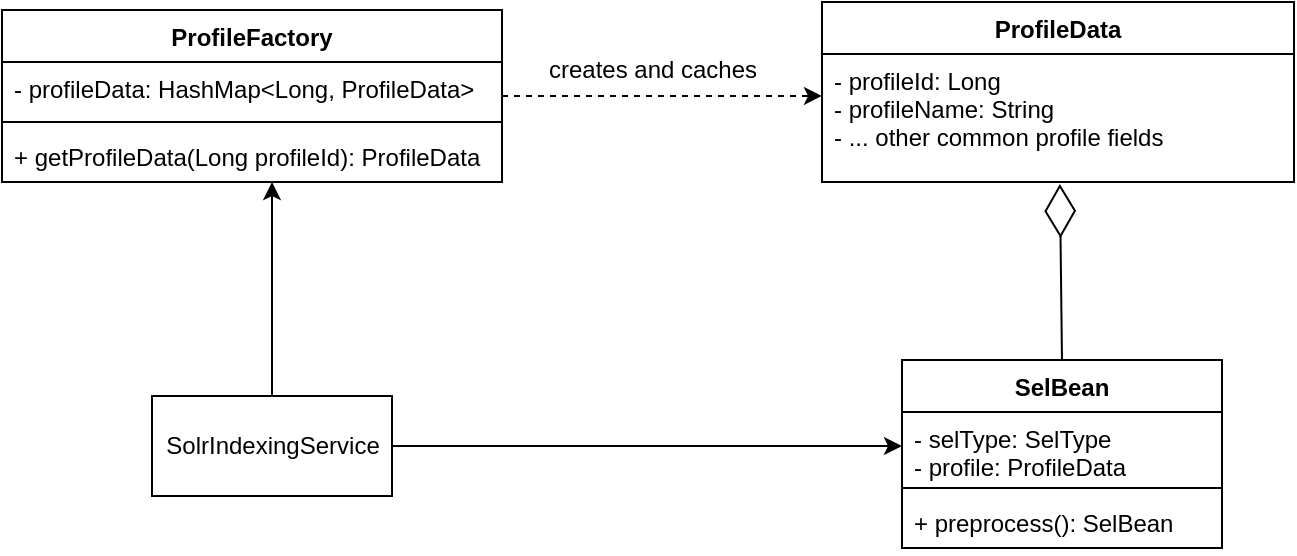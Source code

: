 <mxfile version="20.6.2" type="device"><diagram id="xh3PkV3eugtwjzoHo-qd" name="Page-1"><mxGraphModel dx="1026" dy="492" grid="0" gridSize="10" guides="1" tooltips="1" connect="1" arrows="1" fold="1" page="1" pageScale="1" pageWidth="827" pageHeight="1169" math="0" shadow="0"><root><mxCell id="0"/><mxCell id="1" parent="0"/><mxCell id="uAGPHial1b7rkQYQiGF_-10" style="edgeStyle=orthogonalEdgeStyle;rounded=0;orthogonalLoop=1;jettySize=auto;html=1;entryX=0;entryY=0.328;entryDx=0;entryDy=0;dashed=1;entryPerimeter=0;" edge="1" parent="1" source="uAGPHial1b7rkQYQiGF_-2" target="uAGPHial1b7rkQYQiGF_-7"><mxGeometry relative="1" as="geometry"/></mxCell><mxCell id="uAGPHial1b7rkQYQiGF_-2" value="ProfileFactory" style="swimlane;fontStyle=1;align=center;verticalAlign=top;childLayout=stackLayout;horizontal=1;startSize=26;horizontalStack=0;resizeParent=1;resizeParentMax=0;resizeLast=0;collapsible=1;marginBottom=0;rounded=0;" vertex="1" parent="1"><mxGeometry x="41" y="103" width="250" height="86" as="geometry"/></mxCell><mxCell id="uAGPHial1b7rkQYQiGF_-3" value="- profileData: HashMap&lt;Long, ProfileData&gt;" style="text;strokeColor=none;fillColor=none;align=left;verticalAlign=top;spacingLeft=4;spacingRight=4;overflow=hidden;rotatable=0;points=[[0,0.5],[1,0.5]];portConstraint=eastwest;rounded=0;" vertex="1" parent="uAGPHial1b7rkQYQiGF_-2"><mxGeometry y="26" width="250" height="26" as="geometry"/></mxCell><mxCell id="uAGPHial1b7rkQYQiGF_-4" value="" style="line;strokeWidth=1;fillColor=none;align=left;verticalAlign=middle;spacingTop=-1;spacingLeft=3;spacingRight=3;rotatable=0;labelPosition=right;points=[];portConstraint=eastwest;strokeColor=inherit;rounded=0;" vertex="1" parent="uAGPHial1b7rkQYQiGF_-2"><mxGeometry y="52" width="250" height="8" as="geometry"/></mxCell><mxCell id="uAGPHial1b7rkQYQiGF_-5" value="+ getProfileData(Long profileId): ProfileData" style="text;strokeColor=none;fillColor=none;align=left;verticalAlign=top;spacingLeft=4;spacingRight=4;overflow=hidden;rotatable=0;points=[[0,0.5],[1,0.5]];portConstraint=eastwest;rounded=0;" vertex="1" parent="uAGPHial1b7rkQYQiGF_-2"><mxGeometry y="60" width="250" height="26" as="geometry"/></mxCell><mxCell id="uAGPHial1b7rkQYQiGF_-6" value="ProfileData" style="swimlane;fontStyle=1;align=center;verticalAlign=top;childLayout=stackLayout;horizontal=1;startSize=26;horizontalStack=0;resizeParent=1;resizeParentMax=0;resizeLast=0;collapsible=1;marginBottom=0;rounded=0;" vertex="1" parent="1"><mxGeometry x="451" y="99" width="236" height="90" as="geometry"/></mxCell><mxCell id="uAGPHial1b7rkQYQiGF_-7" value="- profileId: Long&#10;- profileName: String&#10;- ... other common profile fields" style="text;strokeColor=none;fillColor=none;align=left;verticalAlign=top;spacingLeft=4;spacingRight=4;overflow=hidden;rotatable=0;points=[[0,0.5],[1,0.5]];portConstraint=eastwest;rounded=0;" vertex="1" parent="uAGPHial1b7rkQYQiGF_-6"><mxGeometry y="26" width="236" height="64" as="geometry"/></mxCell><mxCell id="uAGPHial1b7rkQYQiGF_-11" value="creates and caches" style="text;html=1;align=center;verticalAlign=middle;resizable=0;points=[];autosize=1;strokeColor=none;fillColor=none;rounded=0;" vertex="1" parent="1"><mxGeometry x="301" y="118" width="130" height="30" as="geometry"/></mxCell><mxCell id="uAGPHial1b7rkQYQiGF_-13" style="edgeStyle=orthogonalEdgeStyle;rounded=0;orthogonalLoop=1;jettySize=auto;html=1;entryX=0.54;entryY=1;entryDx=0;entryDy=0;entryPerimeter=0;" edge="1" parent="1" source="uAGPHial1b7rkQYQiGF_-12" target="uAGPHial1b7rkQYQiGF_-5"><mxGeometry relative="1" as="geometry"/></mxCell><mxCell id="uAGPHial1b7rkQYQiGF_-20" style="edgeStyle=orthogonalEdgeStyle;rounded=0;orthogonalLoop=1;jettySize=auto;html=1;entryX=0;entryY=0.5;entryDx=0;entryDy=0;" edge="1" parent="1" source="uAGPHial1b7rkQYQiGF_-12" target="uAGPHial1b7rkQYQiGF_-16"><mxGeometry relative="1" as="geometry"/></mxCell><mxCell id="uAGPHial1b7rkQYQiGF_-12" value="SolrIndexingService" style="html=1;rounded=0;" vertex="1" parent="1"><mxGeometry x="116" y="296" width="120" height="50" as="geometry"/></mxCell><mxCell id="uAGPHial1b7rkQYQiGF_-15" value="SelBean" style="swimlane;fontStyle=1;align=center;verticalAlign=top;childLayout=stackLayout;horizontal=1;startSize=26;horizontalStack=0;resizeParent=1;resizeParentMax=0;resizeLast=0;collapsible=1;marginBottom=0;rounded=0;" vertex="1" parent="1"><mxGeometry x="491" y="278" width="160" height="94" as="geometry"/></mxCell><mxCell id="uAGPHial1b7rkQYQiGF_-16" value="- selType: SelType&#10;- profile: ProfileData" style="text;strokeColor=none;fillColor=none;align=left;verticalAlign=top;spacingLeft=4;spacingRight=4;overflow=hidden;rotatable=0;points=[[0,0.5],[1,0.5]];portConstraint=eastwest;rounded=0;" vertex="1" parent="uAGPHial1b7rkQYQiGF_-15"><mxGeometry y="26" width="160" height="34" as="geometry"/></mxCell><mxCell id="uAGPHial1b7rkQYQiGF_-17" value="" style="line;strokeWidth=1;fillColor=none;align=left;verticalAlign=middle;spacingTop=-1;spacingLeft=3;spacingRight=3;rotatable=0;labelPosition=right;points=[];portConstraint=eastwest;strokeColor=inherit;rounded=0;" vertex="1" parent="uAGPHial1b7rkQYQiGF_-15"><mxGeometry y="60" width="160" height="8" as="geometry"/></mxCell><mxCell id="uAGPHial1b7rkQYQiGF_-18" value="+ preprocess(): SelBean" style="text;strokeColor=none;fillColor=none;align=left;verticalAlign=top;spacingLeft=4;spacingRight=4;overflow=hidden;rotatable=0;points=[[0,0.5],[1,0.5]];portConstraint=eastwest;rounded=0;" vertex="1" parent="uAGPHial1b7rkQYQiGF_-15"><mxGeometry y="68" width="160" height="26" as="geometry"/></mxCell><mxCell id="uAGPHial1b7rkQYQiGF_-19" value="" style="endArrow=diamondThin;endFill=0;endSize=24;html=1;rounded=0;entryX=0.504;entryY=1.016;entryDx=0;entryDy=0;entryPerimeter=0;exitX=0.5;exitY=0;exitDx=0;exitDy=0;" edge="1" parent="1" source="uAGPHial1b7rkQYQiGF_-15" target="uAGPHial1b7rkQYQiGF_-7"><mxGeometry width="160" relative="1" as="geometry"><mxPoint x="541" y="213" as="sourcePoint"/><mxPoint x="701" y="213" as="targetPoint"/></mxGeometry></mxCell></root></mxGraphModel></diagram></mxfile>